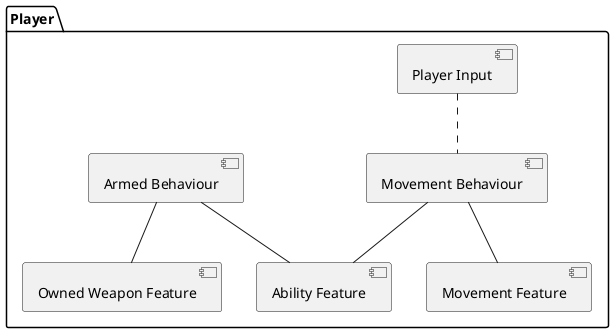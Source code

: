 @startuml

package Player {
    [Player Input] as playerInput
    [Movement Behaviour] as movementBeh
    [Armed Behaviour] as armedBeh
    [Movement Feature] as movementFea
    [Owned Weapon Feature] as weaponFea
    [Ability Feature] as abilityFea
}

movementBeh -- movementFea
movementBeh -- abilityFea

armedBeh -- weaponFea
armedBeh -- abilityFea

playerInput .. movementBeh

@enduml